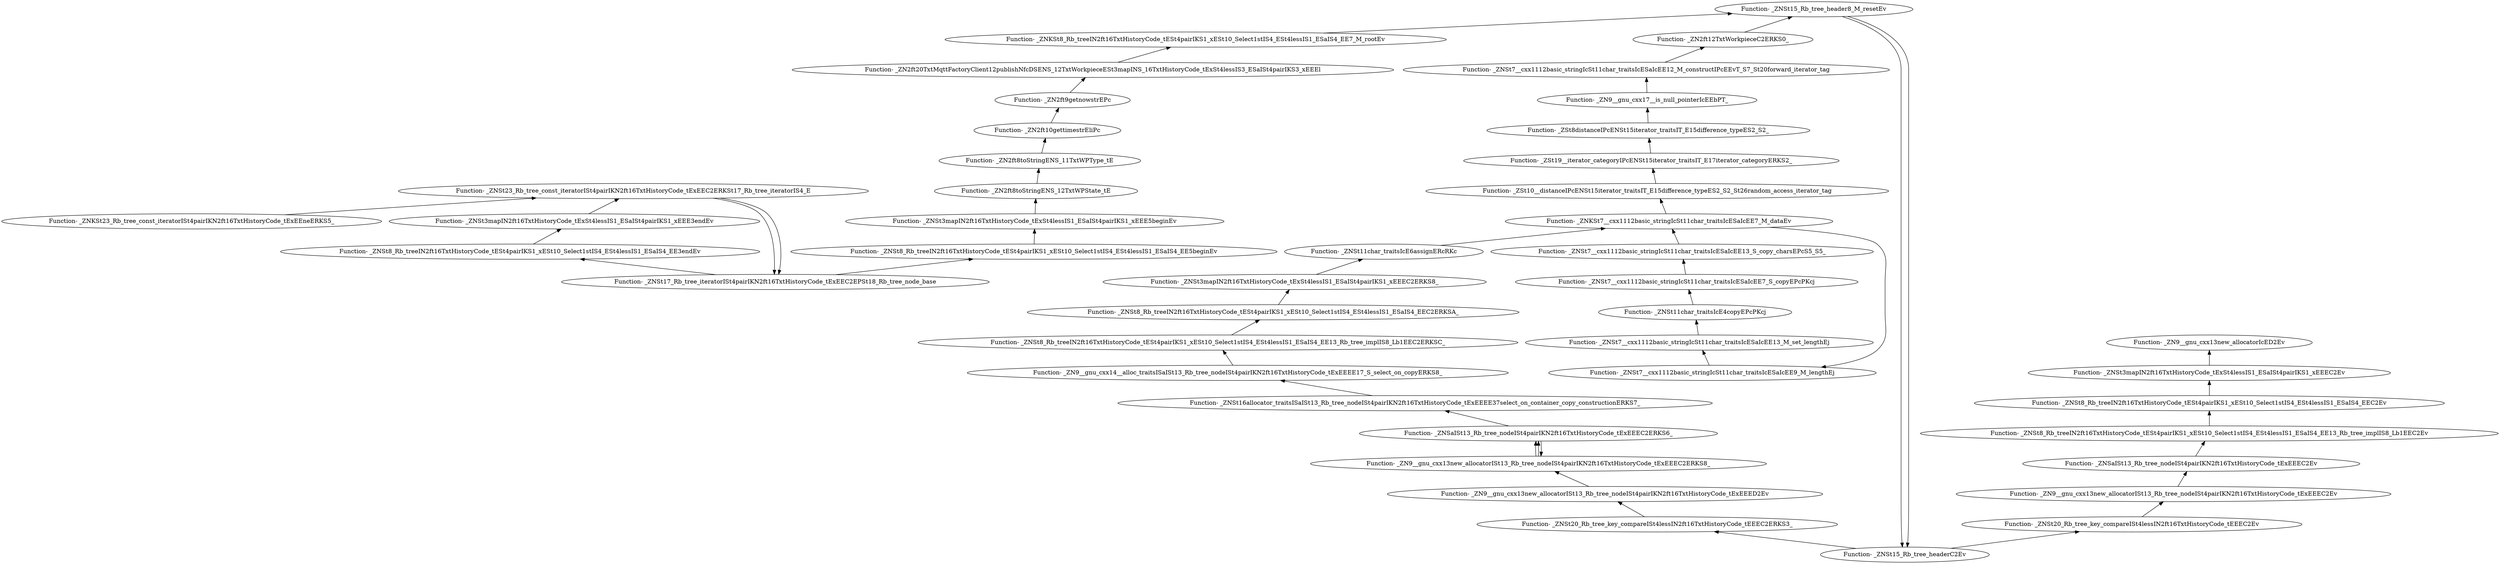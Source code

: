 digraph {
	"Function- _ZNKSt23_Rb_tree_const_iteratorISt4pairIKN2ft16TxtHistoryCode_tExEEneERKS5_"
	"Function- _ZNSt23_Rb_tree_const_iteratorISt4pairIKN2ft16TxtHistoryCode_tExEEC2ERKSt17_Rb_tree_iteratorIS4_E"
	"Function- _ZNSt23_Rb_tree_const_iteratorISt4pairIKN2ft16TxtHistoryCode_tExEEC2ERKSt17_Rb_tree_iteratorIS4_E" -> "Function- _ZNKSt23_Rb_tree_const_iteratorISt4pairIKN2ft16TxtHistoryCode_tExEEneERKS5_" [dir=back]
	"Function- _ZNSt17_Rb_tree_iteratorISt4pairIKN2ft16TxtHistoryCode_tExEEC2EPSt18_Rb_tree_node_base"
	"Function- _ZNSt17_Rb_tree_iteratorISt4pairIKN2ft16TxtHistoryCode_tExEEC2EPSt18_Rb_tree_node_base" -> "Function- _ZNSt23_Rb_tree_const_iteratorISt4pairIKN2ft16TxtHistoryCode_tExEEC2ERKSt17_Rb_tree_iteratorIS4_E" [dir=back]
	"Function- _ZNSt8_Rb_treeIN2ft16TxtHistoryCode_tESt4pairIKS1_xESt10_Select1stIS4_ESt4lessIS1_ESaIS4_EE3endEv"
	"Function- _ZNSt8_Rb_treeIN2ft16TxtHistoryCode_tESt4pairIKS1_xESt10_Select1stIS4_ESt4lessIS1_ESaIS4_EE3endEv" -> "Function- _ZNSt17_Rb_tree_iteratorISt4pairIKN2ft16TxtHistoryCode_tExEEC2EPSt18_Rb_tree_node_base" [dir=back]
	"Function- _ZNSt3mapIN2ft16TxtHistoryCode_tExSt4lessIS1_ESaISt4pairIKS1_xEEE3endEv"
	"Function- _ZNSt3mapIN2ft16TxtHistoryCode_tExSt4lessIS1_ESaISt4pairIKS1_xEEE3endEv" -> "Function- _ZNSt8_Rb_treeIN2ft16TxtHistoryCode_tESt4pairIKS1_xESt10_Select1stIS4_ESt4lessIS1_ESaIS4_EE3endEv" [dir=back]
	"Function- _ZNSt23_Rb_tree_const_iteratorISt4pairIKN2ft16TxtHistoryCode_tExEEC2ERKSt17_Rb_tree_iteratorIS4_E"
	"Function- _ZNSt23_Rb_tree_const_iteratorISt4pairIKN2ft16TxtHistoryCode_tExEEC2ERKSt17_Rb_tree_iteratorIS4_E" -> "Function- _ZNSt3mapIN2ft16TxtHistoryCode_tExSt4lessIS1_ESaISt4pairIKS1_xEEE3endEv" [dir=back]
	"Function- _ZNSt17_Rb_tree_iteratorISt4pairIKN2ft16TxtHistoryCode_tExEEC2EPSt18_Rb_tree_node_base"
	"Function- _ZNSt17_Rb_tree_iteratorISt4pairIKN2ft16TxtHistoryCode_tExEEC2EPSt18_Rb_tree_node_base" -> "Function- _ZNSt23_Rb_tree_const_iteratorISt4pairIKN2ft16TxtHistoryCode_tExEEC2ERKSt17_Rb_tree_iteratorIS4_E" [dir=back]
	"Function- _ZNSt8_Rb_treeIN2ft16TxtHistoryCode_tESt4pairIKS1_xESt10_Select1stIS4_ESt4lessIS1_ESaIS4_EE5beginEv"
	"Function- _ZNSt8_Rb_treeIN2ft16TxtHistoryCode_tESt4pairIKS1_xESt10_Select1stIS4_ESt4lessIS1_ESaIS4_EE5beginEv" -> "Function- _ZNSt17_Rb_tree_iteratorISt4pairIKN2ft16TxtHistoryCode_tExEEC2EPSt18_Rb_tree_node_base" [dir=back]
	"Function- _ZNSt3mapIN2ft16TxtHistoryCode_tExSt4lessIS1_ESaISt4pairIKS1_xEEE5beginEv"
	"Function- _ZNSt3mapIN2ft16TxtHistoryCode_tExSt4lessIS1_ESaISt4pairIKS1_xEEE5beginEv" -> "Function- _ZNSt8_Rb_treeIN2ft16TxtHistoryCode_tESt4pairIKS1_xESt10_Select1stIS4_ESt4lessIS1_ESaIS4_EE5beginEv" [dir=back]
	"Function- _ZN2ft8toStringENS_12TxtWPState_tE"
	"Function- _ZN2ft8toStringENS_12TxtWPState_tE" -> "Function- _ZNSt3mapIN2ft16TxtHistoryCode_tExSt4lessIS1_ESaISt4pairIKS1_xEEE5beginEv" [dir=back]
	"Function- _ZN2ft8toStringENS_11TxtWPType_tE"
	"Function- _ZN2ft8toStringENS_11TxtWPType_tE" -> "Function- _ZN2ft8toStringENS_12TxtWPState_tE" [dir=back]
	"Function- _ZN2ft10gettimestrEliPc"
	"Function- _ZN2ft10gettimestrEliPc" -> "Function- _ZN2ft8toStringENS_11TxtWPType_tE" [dir=back]
	"Function- _ZN2ft9getnowstrEPc"
	"Function- _ZN2ft9getnowstrEPc" -> "Function- _ZN2ft10gettimestrEliPc" [dir=back]
	"Function- _ZN2ft20TxtMqttFactoryClient12publishNfcDSENS_12TxtWorkpieceESt3mapINS_16TxtHistoryCode_tExSt4lessIS3_ESaISt4pairIKS3_xEEEl"
	"Function- _ZN2ft20TxtMqttFactoryClient12publishNfcDSENS_12TxtWorkpieceESt3mapINS_16TxtHistoryCode_tExSt4lessIS3_ESaISt4pairIKS3_xEEEl" -> "Function- _ZN2ft9getnowstrEPc" [dir=back]
	"Function- _ZNKSt8_Rb_treeIN2ft16TxtHistoryCode_tESt4pairIKS1_xESt10_Select1stIS4_ESt4lessIS1_ESaIS4_EE7_M_rootEv"
	"Function- _ZNKSt8_Rb_treeIN2ft16TxtHistoryCode_tESt4pairIKS1_xESt10_Select1stIS4_ESt4lessIS1_ESaIS4_EE7_M_rootEv" -> "Function- _ZN2ft20TxtMqttFactoryClient12publishNfcDSENS_12TxtWorkpieceESt3mapINS_16TxtHistoryCode_tExSt4lessIS3_ESaISt4pairIKS3_xEEEl" [dir=back]
	"Function- _ZNSt15_Rb_tree_header8_M_resetEv"
	"Function- _ZNSt15_Rb_tree_header8_M_resetEv" -> "Function- _ZNKSt8_Rb_treeIN2ft16TxtHistoryCode_tESt4pairIKS1_xESt10_Select1stIS4_ESt4lessIS1_ESaIS4_EE7_M_rootEv" [dir=back]
	"Function- _ZNSt15_Rb_tree_headerC2Ev"
	"Function- _ZNSt15_Rb_tree_headerC2Ev" -> "Function- _ZNSt15_Rb_tree_header8_M_resetEv" [dir=back]
	"Function- _ZNSt20_Rb_tree_key_compareISt4lessIN2ft16TxtHistoryCode_tEEEC2ERKS3_"
	"Function- _ZNSt20_Rb_tree_key_compareISt4lessIN2ft16TxtHistoryCode_tEEEC2ERKS3_" -> "Function- _ZNSt15_Rb_tree_headerC2Ev" [dir=back]
	"Function- _ZN9__gnu_cxx13new_allocatorISt13_Rb_tree_nodeISt4pairIKN2ft16TxtHistoryCode_tExEEED2Ev"
	"Function- _ZN9__gnu_cxx13new_allocatorISt13_Rb_tree_nodeISt4pairIKN2ft16TxtHistoryCode_tExEEED2Ev" -> "Function- _ZNSt20_Rb_tree_key_compareISt4lessIN2ft16TxtHistoryCode_tEEEC2ERKS3_" [dir=back]
	"Function- _ZN9__gnu_cxx13new_allocatorISt13_Rb_tree_nodeISt4pairIKN2ft16TxtHistoryCode_tExEEEC2ERKS8_"
	"Function- _ZN9__gnu_cxx13new_allocatorISt13_Rb_tree_nodeISt4pairIKN2ft16TxtHistoryCode_tExEEEC2ERKS8_" -> "Function- _ZN9__gnu_cxx13new_allocatorISt13_Rb_tree_nodeISt4pairIKN2ft16TxtHistoryCode_tExEEED2Ev" [dir=back]
	"Function- _ZNSaISt13_Rb_tree_nodeISt4pairIKN2ft16TxtHistoryCode_tExEEEC2ERKS6_"
	"Function- _ZNSaISt13_Rb_tree_nodeISt4pairIKN2ft16TxtHistoryCode_tExEEEC2ERKS6_" -> "Function- _ZN9__gnu_cxx13new_allocatorISt13_Rb_tree_nodeISt4pairIKN2ft16TxtHistoryCode_tExEEEC2ERKS8_" [dir=back]
	"Function- _ZN9__gnu_cxx13new_allocatorISt13_Rb_tree_nodeISt4pairIKN2ft16TxtHistoryCode_tExEEEC2ERKS8_"
	"Function- _ZN9__gnu_cxx13new_allocatorISt13_Rb_tree_nodeISt4pairIKN2ft16TxtHistoryCode_tExEEEC2ERKS8_" -> "Function- _ZNSaISt13_Rb_tree_nodeISt4pairIKN2ft16TxtHistoryCode_tExEEEC2ERKS6_" [dir=back]
	"Function- _ZNSaISt13_Rb_tree_nodeISt4pairIKN2ft16TxtHistoryCode_tExEEEC2ERKS6_"
	"Function- _ZNSaISt13_Rb_tree_nodeISt4pairIKN2ft16TxtHistoryCode_tExEEEC2ERKS6_" -> "Function- _ZN9__gnu_cxx13new_allocatorISt13_Rb_tree_nodeISt4pairIKN2ft16TxtHistoryCode_tExEEEC2ERKS8_" [dir=back]
	"Function- _ZNSt16allocator_traitsISaISt13_Rb_tree_nodeISt4pairIKN2ft16TxtHistoryCode_tExEEEE37select_on_container_copy_constructionERKS7_"
	"Function- _ZNSt16allocator_traitsISaISt13_Rb_tree_nodeISt4pairIKN2ft16TxtHistoryCode_tExEEEE37select_on_container_copy_constructionERKS7_" -> "Function- _ZNSaISt13_Rb_tree_nodeISt4pairIKN2ft16TxtHistoryCode_tExEEEC2ERKS6_" [dir=back]
	"Function- _ZN9__gnu_cxx14__alloc_traitsISaISt13_Rb_tree_nodeISt4pairIKN2ft16TxtHistoryCode_tExEEEE17_S_select_on_copyERKS8_"
	"Function- _ZN9__gnu_cxx14__alloc_traitsISaISt13_Rb_tree_nodeISt4pairIKN2ft16TxtHistoryCode_tExEEEE17_S_select_on_copyERKS8_" -> "Function- _ZNSt16allocator_traitsISaISt13_Rb_tree_nodeISt4pairIKN2ft16TxtHistoryCode_tExEEEE37select_on_container_copy_constructionERKS7_" [dir=back]
	"Function- _ZNSt8_Rb_treeIN2ft16TxtHistoryCode_tESt4pairIKS1_xESt10_Select1stIS4_ESt4lessIS1_ESaIS4_EE13_Rb_tree_implIS8_Lb1EEC2ERKSC_"
	"Function- _ZNSt8_Rb_treeIN2ft16TxtHistoryCode_tESt4pairIKS1_xESt10_Select1stIS4_ESt4lessIS1_ESaIS4_EE13_Rb_tree_implIS8_Lb1EEC2ERKSC_" -> "Function- _ZN9__gnu_cxx14__alloc_traitsISaISt13_Rb_tree_nodeISt4pairIKN2ft16TxtHistoryCode_tExEEEE17_S_select_on_copyERKS8_" [dir=back]
	"Function- _ZNSt8_Rb_treeIN2ft16TxtHistoryCode_tESt4pairIKS1_xESt10_Select1stIS4_ESt4lessIS1_ESaIS4_EEC2ERKSA_"
	"Function- _ZNSt8_Rb_treeIN2ft16TxtHistoryCode_tESt4pairIKS1_xESt10_Select1stIS4_ESt4lessIS1_ESaIS4_EEC2ERKSA_" -> "Function- _ZNSt8_Rb_treeIN2ft16TxtHistoryCode_tESt4pairIKS1_xESt10_Select1stIS4_ESt4lessIS1_ESaIS4_EE13_Rb_tree_implIS8_Lb1EEC2ERKSC_" [dir=back]
	"Function- _ZNSt3mapIN2ft16TxtHistoryCode_tExSt4lessIS1_ESaISt4pairIKS1_xEEEC2ERKS8_"
	"Function- _ZNSt3mapIN2ft16TxtHistoryCode_tExSt4lessIS1_ESaISt4pairIKS1_xEEEC2ERKS8_" -> "Function- _ZNSt8_Rb_treeIN2ft16TxtHistoryCode_tESt4pairIKS1_xESt10_Select1stIS4_ESt4lessIS1_ESaIS4_EEC2ERKSA_" [dir=back]
	"Function- _ZNSt11char_traitsIcE6assignERcRKc"
	"Function- _ZNSt11char_traitsIcE6assignERcRKc" -> "Function- _ZNSt3mapIN2ft16TxtHistoryCode_tExSt4lessIS1_ESaISt4pairIKS1_xEEEC2ERKS8_" [dir=back]
	"Function- _ZNKSt7__cxx1112basic_stringIcSt11char_traitsIcESaIcEE7_M_dataEv"
	"Function- _ZNKSt7__cxx1112basic_stringIcSt11char_traitsIcESaIcEE7_M_dataEv" -> "Function- _ZNSt11char_traitsIcE6assignERcRKc" [dir=back]
	"Function- _ZNSt7__cxx1112basic_stringIcSt11char_traitsIcESaIcEE9_M_lengthEj"
	"Function- _ZNSt7__cxx1112basic_stringIcSt11char_traitsIcESaIcEE9_M_lengthEj" -> "Function- _ZNKSt7__cxx1112basic_stringIcSt11char_traitsIcESaIcEE7_M_dataEv" [dir=back]
	"Function- _ZNSt7__cxx1112basic_stringIcSt11char_traitsIcESaIcEE13_M_set_lengthEj"
	"Function- _ZNSt7__cxx1112basic_stringIcSt11char_traitsIcESaIcEE13_M_set_lengthEj" -> "Function- _ZNSt7__cxx1112basic_stringIcSt11char_traitsIcESaIcEE9_M_lengthEj" [dir=back]
	"Function- _ZNSt11char_traitsIcE4copyEPcPKcj"
	"Function- _ZNSt11char_traitsIcE4copyEPcPKcj" -> "Function- _ZNSt7__cxx1112basic_stringIcSt11char_traitsIcESaIcEE13_M_set_lengthEj" [dir=back]
	"Function- _ZNSt7__cxx1112basic_stringIcSt11char_traitsIcESaIcEE7_S_copyEPcPKcj"
	"Function- _ZNSt7__cxx1112basic_stringIcSt11char_traitsIcESaIcEE7_S_copyEPcPKcj" -> "Function- _ZNSt11char_traitsIcE4copyEPcPKcj" [dir=back]
	"Function- _ZNSt7__cxx1112basic_stringIcSt11char_traitsIcESaIcEE13_S_copy_charsEPcS5_S5_"
	"Function- _ZNSt7__cxx1112basic_stringIcSt11char_traitsIcESaIcEE13_S_copy_charsEPcS5_S5_" -> "Function- _ZNSt7__cxx1112basic_stringIcSt11char_traitsIcESaIcEE7_S_copyEPcPKcj" [dir=back]
	"Function- _ZNKSt7__cxx1112basic_stringIcSt11char_traitsIcESaIcEE7_M_dataEv"
	"Function- _ZNKSt7__cxx1112basic_stringIcSt11char_traitsIcESaIcEE7_M_dataEv" -> "Function- _ZNSt7__cxx1112basic_stringIcSt11char_traitsIcESaIcEE13_S_copy_charsEPcS5_S5_" [dir=back]
	"Function- _ZSt10__distanceIPcENSt15iterator_traitsIT_E15difference_typeES2_S2_St26random_access_iterator_tag"
	"Function- _ZSt10__distanceIPcENSt15iterator_traitsIT_E15difference_typeES2_S2_St26random_access_iterator_tag" -> "Function- _ZNKSt7__cxx1112basic_stringIcSt11char_traitsIcESaIcEE7_M_dataEv" [dir=back]
	"Function- _ZSt19__iterator_categoryIPcENSt15iterator_traitsIT_E17iterator_categoryERKS2_"
	"Function- _ZSt19__iterator_categoryIPcENSt15iterator_traitsIT_E17iterator_categoryERKS2_" -> "Function- _ZSt10__distanceIPcENSt15iterator_traitsIT_E15difference_typeES2_S2_St26random_access_iterator_tag" [dir=back]
	"Function- _ZSt8distanceIPcENSt15iterator_traitsIT_E15difference_typeES2_S2_"
	"Function- _ZSt8distanceIPcENSt15iterator_traitsIT_E15difference_typeES2_S2_" -> "Function- _ZSt19__iterator_categoryIPcENSt15iterator_traitsIT_E17iterator_categoryERKS2_" [dir=back]
	"Function- _ZN9__gnu_cxx17__is_null_pointerIcEEbPT_"
	"Function- _ZN9__gnu_cxx17__is_null_pointerIcEEbPT_" -> "Function- _ZSt8distanceIPcENSt15iterator_traitsIT_E15difference_typeES2_S2_" [dir=back]
	"Function- _ZNSt7__cxx1112basic_stringIcSt11char_traitsIcESaIcEE12_M_constructIPcEEvT_S7_St20forward_iterator_tag"
	"Function- _ZNSt7__cxx1112basic_stringIcSt11char_traitsIcESaIcEE12_M_constructIPcEEvT_S7_St20forward_iterator_tag" -> "Function- _ZN9__gnu_cxx17__is_null_pointerIcEEbPT_" [dir=back]
	"Function- _ZN2ft12TxtWorkpieceC2ERKS0_"
	"Function- _ZN2ft12TxtWorkpieceC2ERKS0_" -> "Function- _ZNSt7__cxx1112basic_stringIcSt11char_traitsIcESaIcEE12_M_constructIPcEEvT_S7_St20forward_iterator_tag" [dir=back]
	"Function- _ZNSt15_Rb_tree_header8_M_resetEv"
	"Function- _ZNSt15_Rb_tree_header8_M_resetEv" -> "Function- _ZN2ft12TxtWorkpieceC2ERKS0_" [dir=back]
	"Function- _ZNSt15_Rb_tree_headerC2Ev"
	"Function- _ZNSt15_Rb_tree_headerC2Ev" -> "Function- _ZNSt15_Rb_tree_header8_M_resetEv" [dir=back]
	"Function- _ZNSt20_Rb_tree_key_compareISt4lessIN2ft16TxtHistoryCode_tEEEC2Ev"
	"Function- _ZNSt20_Rb_tree_key_compareISt4lessIN2ft16TxtHistoryCode_tEEEC2Ev" -> "Function- _ZNSt15_Rb_tree_headerC2Ev" [dir=back]
	"Function- _ZN9__gnu_cxx13new_allocatorISt13_Rb_tree_nodeISt4pairIKN2ft16TxtHistoryCode_tExEEEC2Ev"
	"Function- _ZN9__gnu_cxx13new_allocatorISt13_Rb_tree_nodeISt4pairIKN2ft16TxtHistoryCode_tExEEEC2Ev" -> "Function- _ZNSt20_Rb_tree_key_compareISt4lessIN2ft16TxtHistoryCode_tEEEC2Ev" [dir=back]
	"Function- _ZNSaISt13_Rb_tree_nodeISt4pairIKN2ft16TxtHistoryCode_tExEEEC2Ev"
	"Function- _ZNSaISt13_Rb_tree_nodeISt4pairIKN2ft16TxtHistoryCode_tExEEEC2Ev" -> "Function- _ZN9__gnu_cxx13new_allocatorISt13_Rb_tree_nodeISt4pairIKN2ft16TxtHistoryCode_tExEEEC2Ev" [dir=back]
	"Function- _ZNSt8_Rb_treeIN2ft16TxtHistoryCode_tESt4pairIKS1_xESt10_Select1stIS4_ESt4lessIS1_ESaIS4_EE13_Rb_tree_implIS8_Lb1EEC2Ev"
	"Function- _ZNSt8_Rb_treeIN2ft16TxtHistoryCode_tESt4pairIKS1_xESt10_Select1stIS4_ESt4lessIS1_ESaIS4_EE13_Rb_tree_implIS8_Lb1EEC2Ev" -> "Function- _ZNSaISt13_Rb_tree_nodeISt4pairIKN2ft16TxtHistoryCode_tExEEEC2Ev" [dir=back]
	"Function- _ZNSt8_Rb_treeIN2ft16TxtHistoryCode_tESt4pairIKS1_xESt10_Select1stIS4_ESt4lessIS1_ESaIS4_EEC2Ev"
	"Function- _ZNSt8_Rb_treeIN2ft16TxtHistoryCode_tESt4pairIKS1_xESt10_Select1stIS4_ESt4lessIS1_ESaIS4_EEC2Ev" -> "Function- _ZNSt8_Rb_treeIN2ft16TxtHistoryCode_tESt4pairIKS1_xESt10_Select1stIS4_ESt4lessIS1_ESaIS4_EE13_Rb_tree_implIS8_Lb1EEC2Ev" [dir=back]
	"Function- _ZNSt3mapIN2ft16TxtHistoryCode_tExSt4lessIS1_ESaISt4pairIKS1_xEEEC2Ev"
	"Function- _ZNSt3mapIN2ft16TxtHistoryCode_tExSt4lessIS1_ESaISt4pairIKS1_xEEEC2Ev" -> "Function- _ZNSt8_Rb_treeIN2ft16TxtHistoryCode_tESt4pairIKS1_xESt10_Select1stIS4_ESt4lessIS1_ESaIS4_EEC2Ev" [dir=back]
	"Function- _ZN9__gnu_cxx13new_allocatorIcED2Ev"
	"Function- _ZN9__gnu_cxx13new_allocatorIcED2Ev" -> "Function- _ZNSt3mapIN2ft16TxtHistoryCode_tExSt4lessIS1_ESaISt4pairIKS1_xEEEC2Ev" [dir=back]
}
